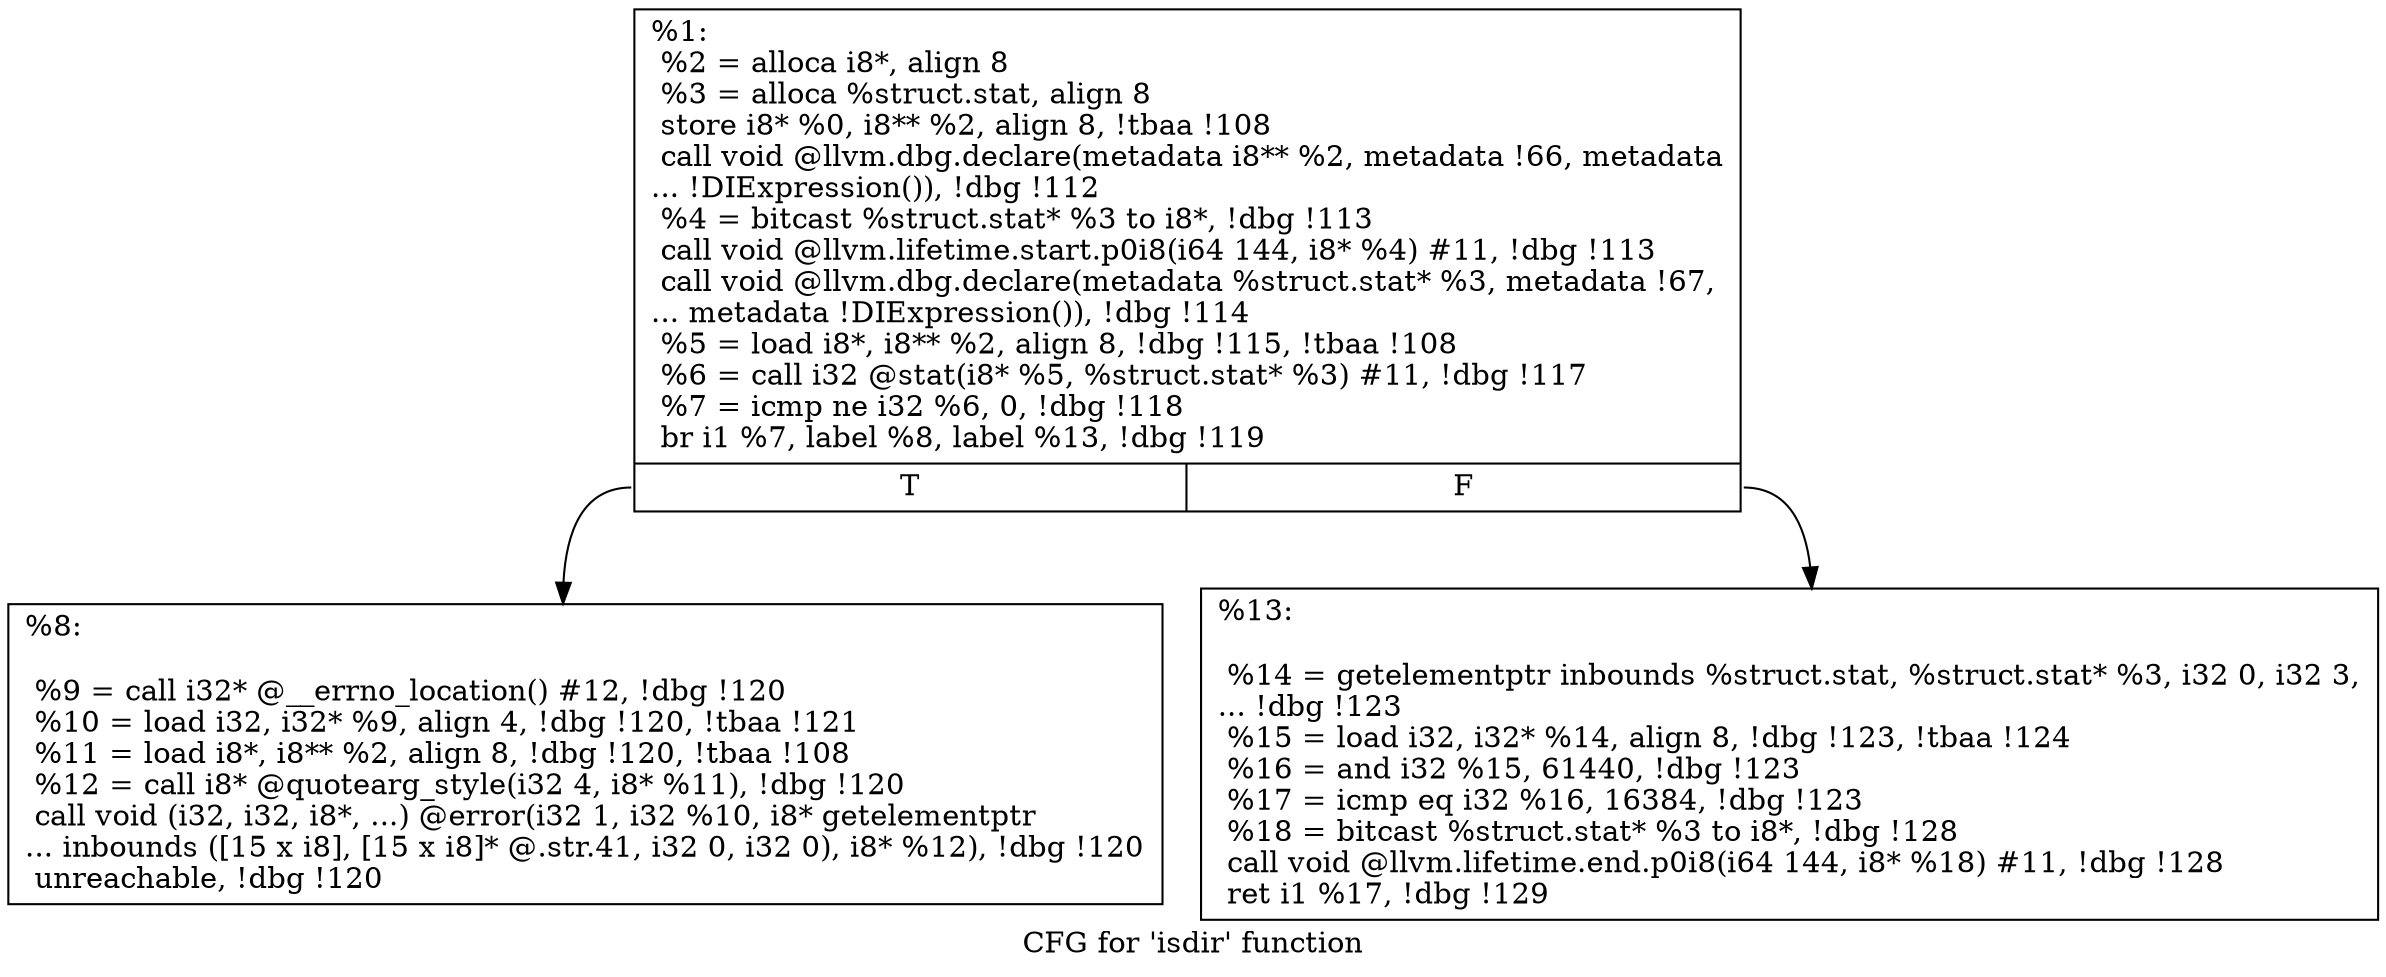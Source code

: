 digraph "CFG for 'isdir' function" {
	label="CFG for 'isdir' function";

	Node0xc256c0 [shape=record,label="{%1:\l  %2 = alloca i8*, align 8\l  %3 = alloca %struct.stat, align 8\l  store i8* %0, i8** %2, align 8, !tbaa !108\l  call void @llvm.dbg.declare(metadata i8** %2, metadata !66, metadata\l... !DIExpression()), !dbg !112\l  %4 = bitcast %struct.stat* %3 to i8*, !dbg !113\l  call void @llvm.lifetime.start.p0i8(i64 144, i8* %4) #11, !dbg !113\l  call void @llvm.dbg.declare(metadata %struct.stat* %3, metadata !67,\l... metadata !DIExpression()), !dbg !114\l  %5 = load i8*, i8** %2, align 8, !dbg !115, !tbaa !108\l  %6 = call i32 @stat(i8* %5, %struct.stat* %3) #11, !dbg !117\l  %7 = icmp ne i32 %6, 0, !dbg !118\l  br i1 %7, label %8, label %13, !dbg !119\l|{<s0>T|<s1>F}}"];
	Node0xc256c0:s0 -> Node0xc3c5a0;
	Node0xc256c0:s1 -> Node0xc3c5f0;
	Node0xc3c5a0 [shape=record,label="{%8:\l\l  %9 = call i32* @__errno_location() #12, !dbg !120\l  %10 = load i32, i32* %9, align 4, !dbg !120, !tbaa !121\l  %11 = load i8*, i8** %2, align 8, !dbg !120, !tbaa !108\l  %12 = call i8* @quotearg_style(i32 4, i8* %11), !dbg !120\l  call void (i32, i32, i8*, ...) @error(i32 1, i32 %10, i8* getelementptr\l... inbounds ([15 x i8], [15 x i8]* @.str.41, i32 0, i32 0), i8* %12), !dbg !120\l  unreachable, !dbg !120\l}"];
	Node0xc3c5f0 [shape=record,label="{%13:\l\l  %14 = getelementptr inbounds %struct.stat, %struct.stat* %3, i32 0, i32 3,\l... !dbg !123\l  %15 = load i32, i32* %14, align 8, !dbg !123, !tbaa !124\l  %16 = and i32 %15, 61440, !dbg !123\l  %17 = icmp eq i32 %16, 16384, !dbg !123\l  %18 = bitcast %struct.stat* %3 to i8*, !dbg !128\l  call void @llvm.lifetime.end.p0i8(i64 144, i8* %18) #11, !dbg !128\l  ret i1 %17, !dbg !129\l}"];
}
